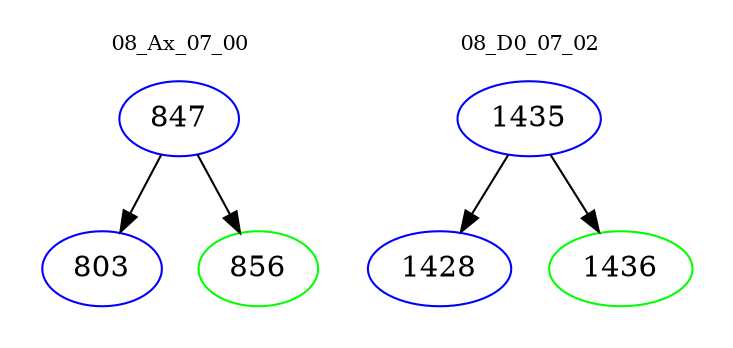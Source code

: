 digraph{
subgraph cluster_0 {
color = white
label = "08_Ax_07_00";
fontsize=10;
T0_847 [label="847", color="blue"]
T0_847 -> T0_803 [color="black"]
T0_803 [label="803", color="blue"]
T0_847 -> T0_856 [color="black"]
T0_856 [label="856", color="green"]
}
subgraph cluster_1 {
color = white
label = "08_D0_07_02";
fontsize=10;
T1_1435 [label="1435", color="blue"]
T1_1435 -> T1_1428 [color="black"]
T1_1428 [label="1428", color="blue"]
T1_1435 -> T1_1436 [color="black"]
T1_1436 [label="1436", color="green"]
}
}
